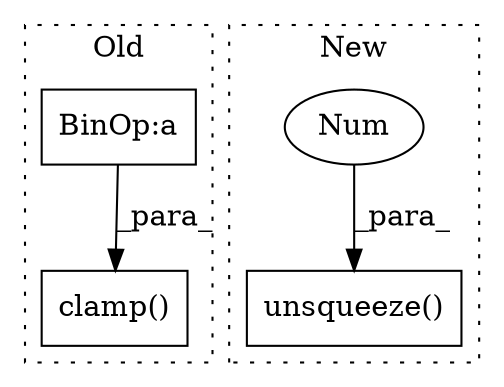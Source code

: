digraph G {
subgraph cluster0 {
1 [label="clamp()" a="75" s="7795,7836" l="12,8" shape="box"];
3 [label="BinOp:a" a="82" s="7509" l="3" shape="box"];
label = "Old";
style="dotted";
}
subgraph cluster1 {
2 [label="unsqueeze()" a="75" s="5823,5841" l="17,1" shape="box"];
4 [label="Num" a="76" s="5840" l="1" shape="ellipse"];
label = "New";
style="dotted";
}
3 -> 1 [label="_para_"];
4 -> 2 [label="_para_"];
}